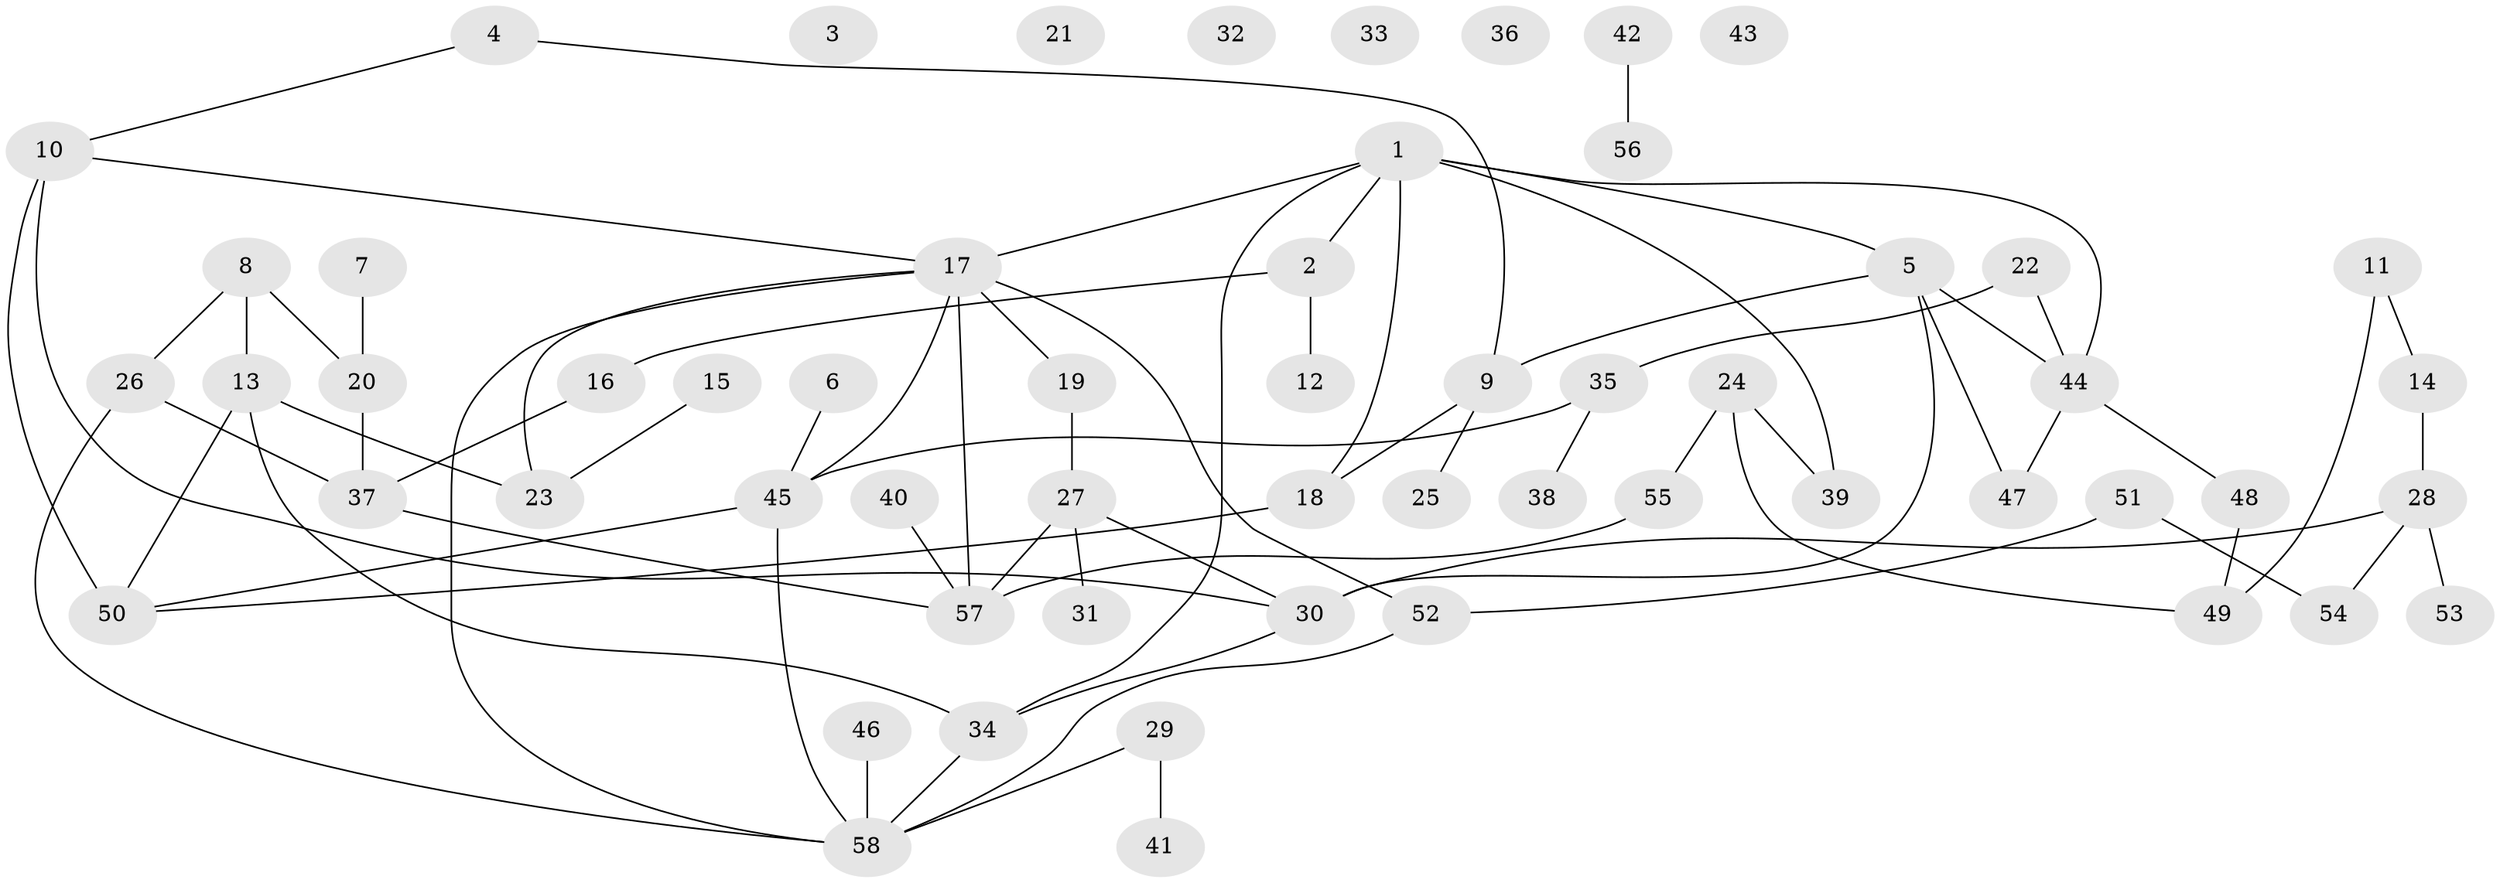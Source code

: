 // coarse degree distribution, {8: 0.04878048780487805, 3: 0.17073170731707318, 0: 0.14634146341463414, 4: 0.04878048780487805, 1: 0.2682926829268293, 5: 0.0975609756097561, 2: 0.17073170731707318, 9: 0.024390243902439025, 7: 0.024390243902439025}
// Generated by graph-tools (version 1.1) at 2025/23/03/03/25 07:23:26]
// undirected, 58 vertices, 74 edges
graph export_dot {
graph [start="1"]
  node [color=gray90,style=filled];
  1;
  2;
  3;
  4;
  5;
  6;
  7;
  8;
  9;
  10;
  11;
  12;
  13;
  14;
  15;
  16;
  17;
  18;
  19;
  20;
  21;
  22;
  23;
  24;
  25;
  26;
  27;
  28;
  29;
  30;
  31;
  32;
  33;
  34;
  35;
  36;
  37;
  38;
  39;
  40;
  41;
  42;
  43;
  44;
  45;
  46;
  47;
  48;
  49;
  50;
  51;
  52;
  53;
  54;
  55;
  56;
  57;
  58;
  1 -- 2;
  1 -- 5;
  1 -- 17;
  1 -- 18;
  1 -- 34;
  1 -- 39;
  1 -- 44;
  2 -- 12;
  2 -- 16;
  4 -- 9;
  4 -- 10;
  5 -- 9;
  5 -- 30;
  5 -- 44;
  5 -- 47;
  6 -- 45;
  7 -- 20;
  8 -- 13;
  8 -- 20;
  8 -- 26;
  9 -- 18;
  9 -- 25;
  10 -- 17;
  10 -- 30;
  10 -- 50;
  11 -- 14;
  11 -- 49;
  13 -- 23;
  13 -- 34;
  13 -- 50;
  14 -- 28;
  15 -- 23;
  16 -- 37;
  17 -- 19;
  17 -- 23;
  17 -- 45;
  17 -- 52;
  17 -- 57;
  17 -- 58;
  18 -- 50;
  19 -- 27;
  20 -- 37;
  22 -- 35;
  22 -- 44;
  24 -- 39;
  24 -- 49;
  24 -- 55;
  26 -- 37;
  26 -- 58;
  27 -- 30;
  27 -- 31;
  27 -- 57;
  28 -- 30;
  28 -- 53;
  28 -- 54;
  29 -- 41;
  29 -- 58;
  30 -- 34;
  34 -- 58;
  35 -- 38;
  35 -- 45;
  37 -- 57;
  40 -- 57;
  42 -- 56;
  44 -- 47;
  44 -- 48;
  45 -- 50;
  45 -- 58;
  46 -- 58;
  48 -- 49;
  51 -- 52;
  51 -- 54;
  52 -- 58;
  55 -- 57;
}
